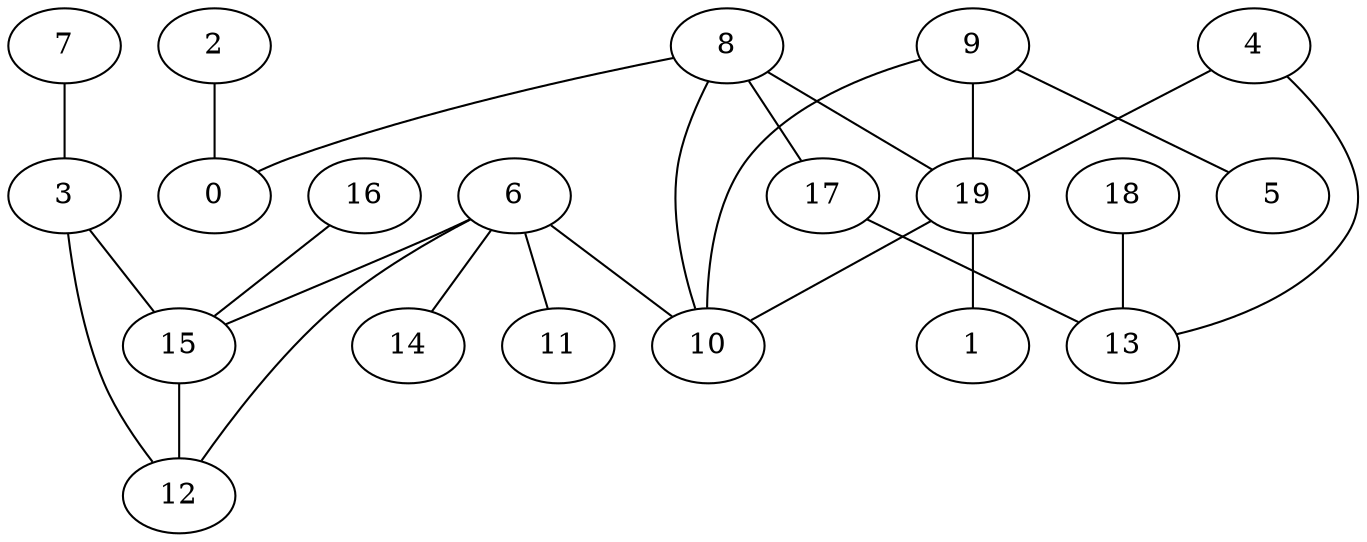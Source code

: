 digraph GG_graph {

subgraph G_graph {
edge [color = black]
"2" -> "0" [dir = none]
"16" -> "15" [dir = none]
"3" -> "12" [dir = none]
"15" -> "12" [dir = none]
"6" -> "11" [dir = none]
"6" -> "14" [dir = none]
"6" -> "10" [dir = none]
"6" -> "15" [dir = none]
"19" -> "1" [dir = none]
"19" -> "10" [dir = none]
"8" -> "17" [dir = none]
"8" -> "0" [dir = none]
"8" -> "10" [dir = none]
"7" -> "3" [dir = none]
"17" -> "13" [dir = none]
"18" -> "13" [dir = none]
"4" -> "19" [dir = none]
"9" -> "5" [dir = none]
"9" -> "19" [dir = none]
"8" -> "19" [dir = none]
"9" -> "10" [dir = none]
"4" -> "13" [dir = none]
"6" -> "12" [dir = none]
"3" -> "15" [dir = none]
}

}
